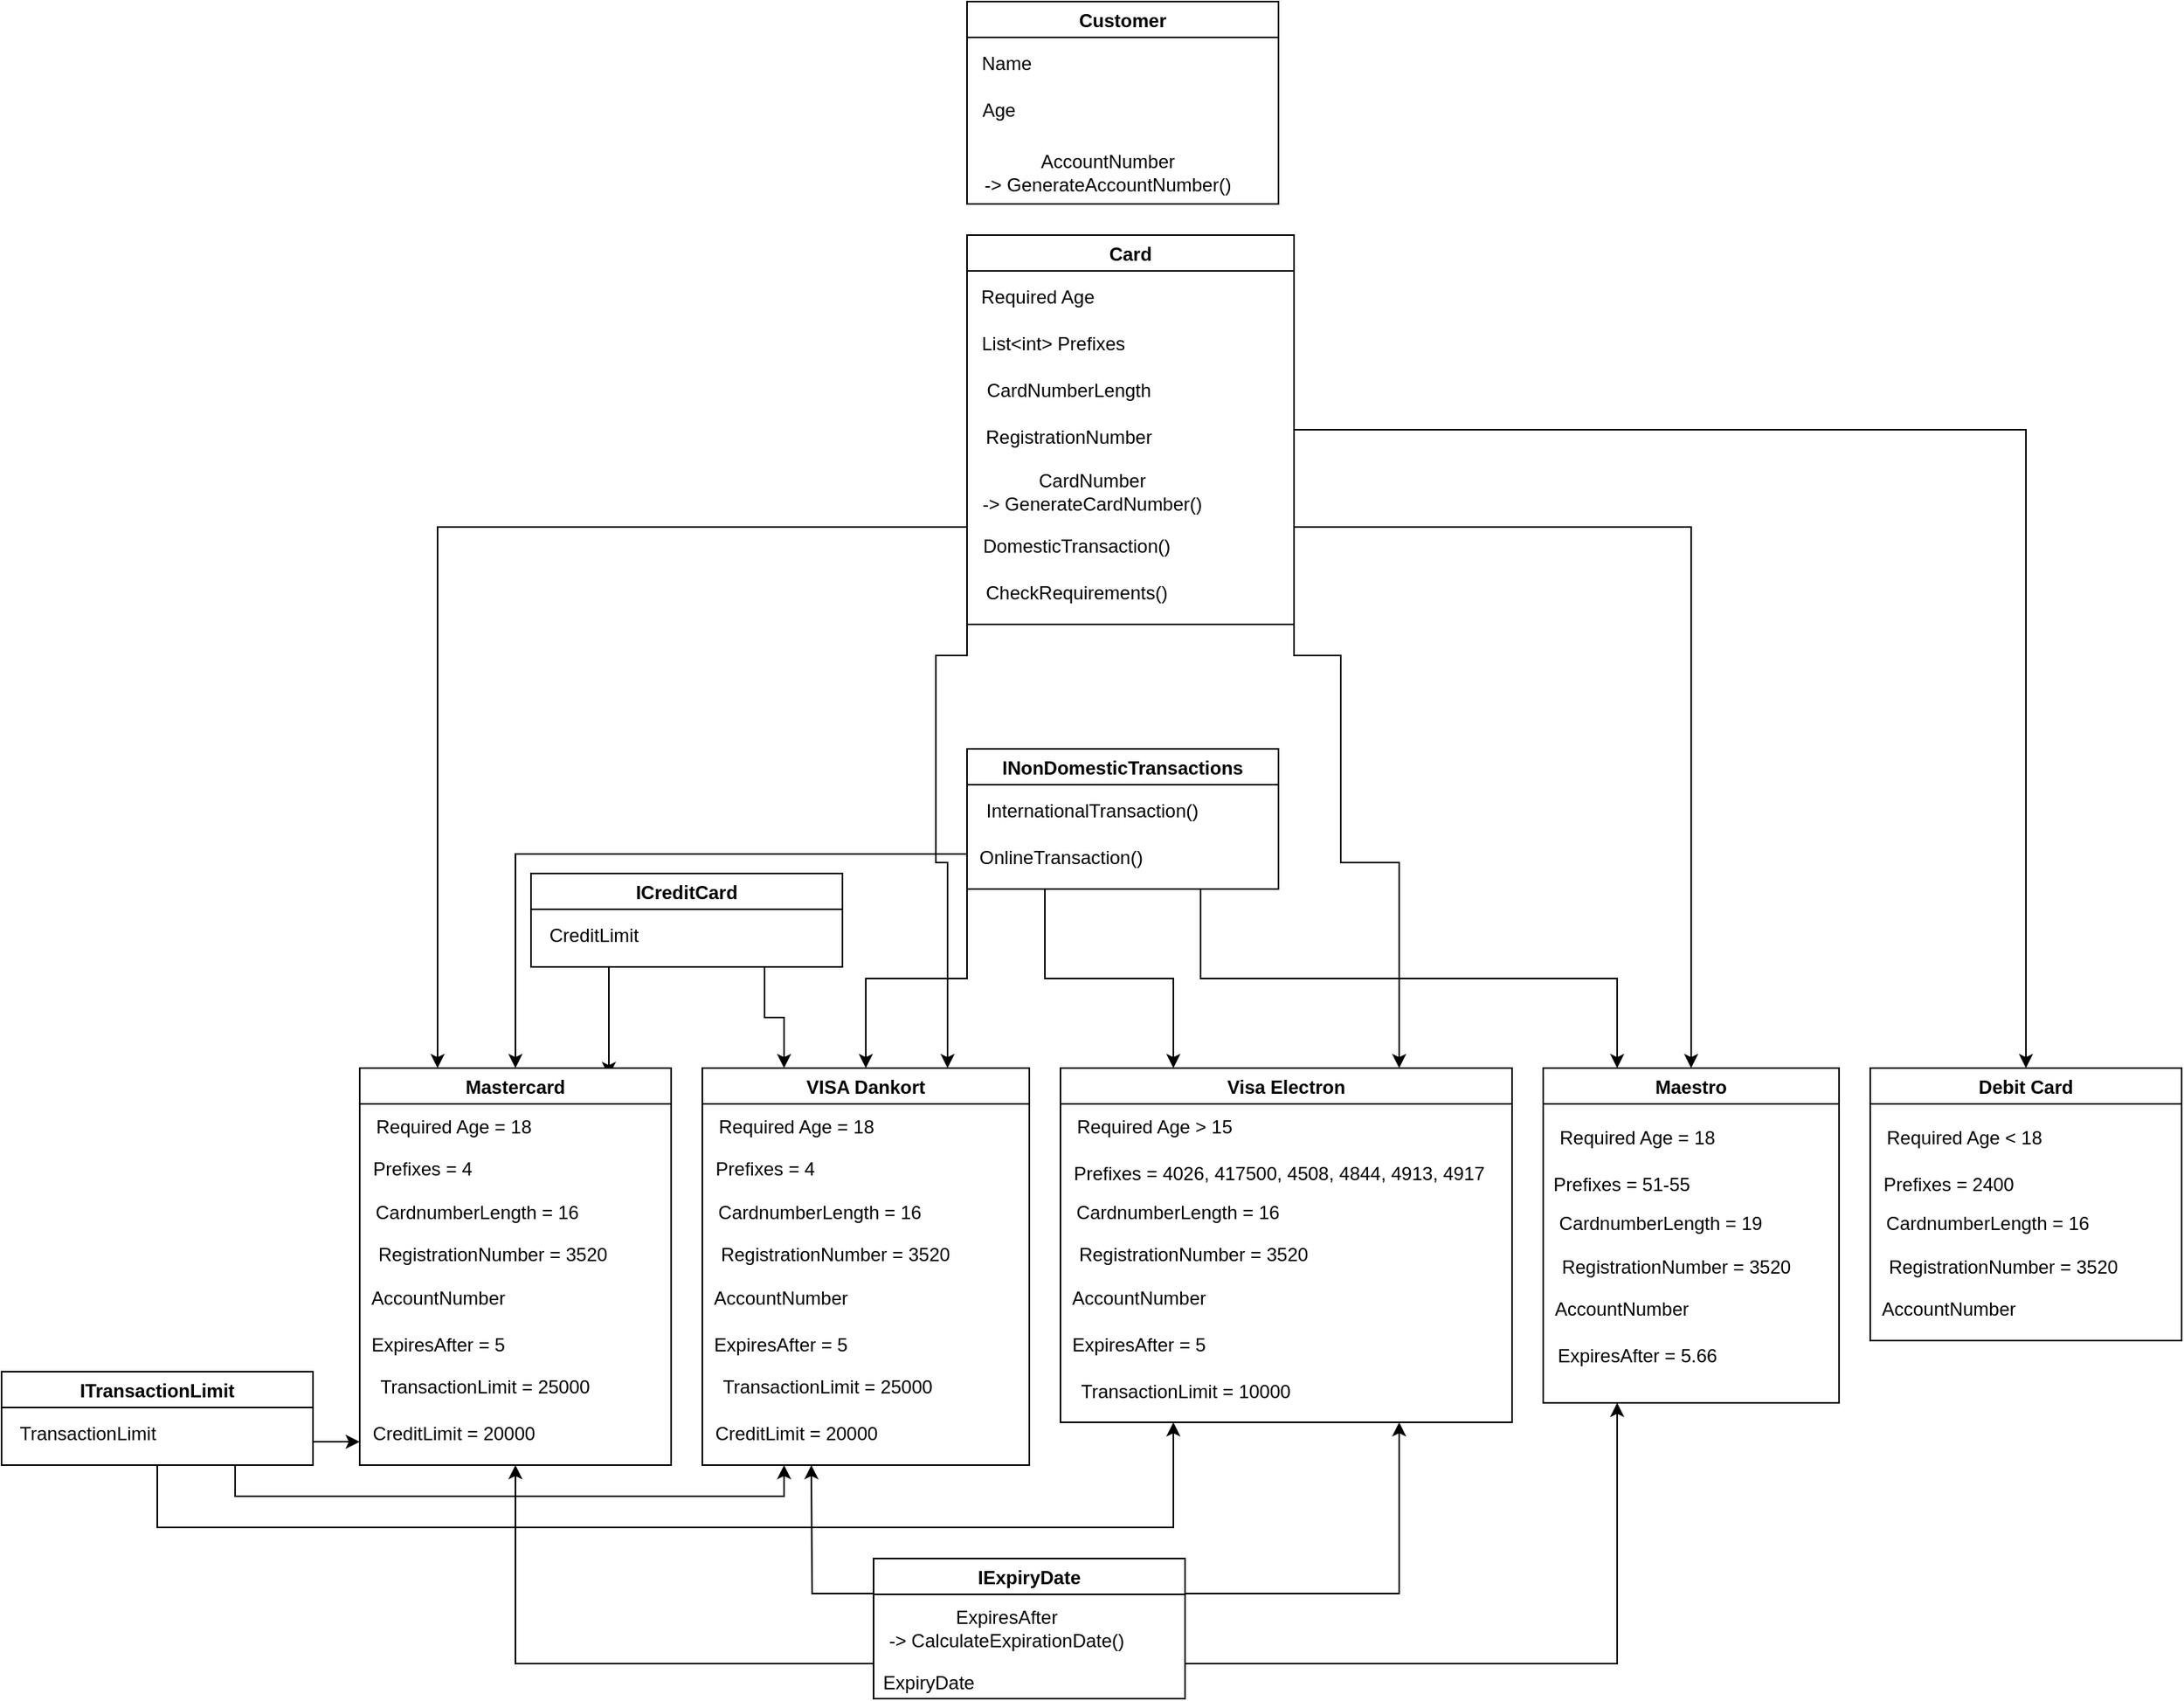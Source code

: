 <mxfile version="16.5.2" type="github">
  <diagram id="C5RBs43oDa-KdzZeNtuy" name="Page-1">
    <mxGraphModel dx="2605" dy="2109" grid="1" gridSize="10" guides="1" tooltips="1" connect="1" arrows="1" fold="1" page="1" pageScale="1" pageWidth="827" pageHeight="1169" math="0" shadow="0">
      <root>
        <mxCell id="WIyWlLk6GJQsqaUBKTNV-0" />
        <mxCell id="WIyWlLk6GJQsqaUBKTNV-1" parent="WIyWlLk6GJQsqaUBKTNV-0" />
        <mxCell id="AnMg0R0ovfiQeOs0e8Q3-82" style="edgeStyle=orthogonalEdgeStyle;rounded=0;orthogonalLoop=1;jettySize=auto;html=1;exitX=1;exitY=0.5;exitDx=0;exitDy=0;" edge="1" parent="WIyWlLk6GJQsqaUBKTNV-1" source="zxL5zWdCW-zHQKjPgyib-11" target="zxL5zWdCW-zHQKjPgyib-45">
          <mxGeometry relative="1" as="geometry" />
        </mxCell>
        <mxCell id="AnMg0R0ovfiQeOs0e8Q3-87" style="edgeStyle=orthogonalEdgeStyle;rounded=0;orthogonalLoop=1;jettySize=auto;html=1;exitX=1;exitY=0.75;exitDx=0;exitDy=0;entryX=0.5;entryY=0;entryDx=0;entryDy=0;" edge="1" parent="WIyWlLk6GJQsqaUBKTNV-1" source="zxL5zWdCW-zHQKjPgyib-11" target="zxL5zWdCW-zHQKjPgyib-53">
          <mxGeometry relative="1" as="geometry" />
        </mxCell>
        <mxCell id="AnMg0R0ovfiQeOs0e8Q3-88" style="edgeStyle=orthogonalEdgeStyle;rounded=0;orthogonalLoop=1;jettySize=auto;html=1;exitX=1;exitY=1;exitDx=0;exitDy=0;entryX=0.75;entryY=0;entryDx=0;entryDy=0;" edge="1" parent="WIyWlLk6GJQsqaUBKTNV-1" source="zxL5zWdCW-zHQKjPgyib-11" target="AnMg0R0ovfiQeOs0e8Q3-0">
          <mxGeometry relative="1" as="geometry">
            <Array as="points">
              <mxPoint x="200" y="220" />
              <mxPoint x="200" y="353" />
              <mxPoint x="237" y="353" />
            </Array>
          </mxGeometry>
        </mxCell>
        <mxCell id="AnMg0R0ovfiQeOs0e8Q3-89" style="edgeStyle=orthogonalEdgeStyle;rounded=0;orthogonalLoop=1;jettySize=auto;html=1;exitX=0;exitY=1;exitDx=0;exitDy=0;entryX=0.75;entryY=0;entryDx=0;entryDy=0;" edge="1" parent="WIyWlLk6GJQsqaUBKTNV-1" source="zxL5zWdCW-zHQKjPgyib-11" target="AnMg0R0ovfiQeOs0e8Q3-5">
          <mxGeometry relative="1" as="geometry">
            <Array as="points">
              <mxPoint x="-60" y="220" />
              <mxPoint x="-60" y="353" />
              <mxPoint x="-53" y="353" />
            </Array>
          </mxGeometry>
        </mxCell>
        <mxCell id="AnMg0R0ovfiQeOs0e8Q3-90" style="edgeStyle=orthogonalEdgeStyle;rounded=0;orthogonalLoop=1;jettySize=auto;html=1;exitX=0;exitY=0.75;exitDx=0;exitDy=0;entryX=0.25;entryY=0;entryDx=0;entryDy=0;" edge="1" parent="WIyWlLk6GJQsqaUBKTNV-1" source="zxL5zWdCW-zHQKjPgyib-11" target="AnMg0R0ovfiQeOs0e8Q3-10">
          <mxGeometry relative="1" as="geometry">
            <mxPoint x="-250" y="240" as="targetPoint" />
          </mxGeometry>
        </mxCell>
        <mxCell id="zxL5zWdCW-zHQKjPgyib-11" value="Card" style="swimlane;" parent="WIyWlLk6GJQsqaUBKTNV-1" vertex="1">
          <mxGeometry x="-40" y="-50" width="210" height="250" as="geometry" />
        </mxCell>
        <mxCell id="zxL5zWdCW-zHQKjPgyib-12" value="Required Age" style="text;html=1;align=center;verticalAlign=middle;resizable=0;points=[];autosize=1;strokeColor=none;fillColor=none;" parent="zxL5zWdCW-zHQKjPgyib-11" vertex="1">
          <mxGeometry y="30" width="90" height="20" as="geometry" />
        </mxCell>
        <mxCell id="zxL5zWdCW-zHQKjPgyib-28" value="DomesticTransaction()" style="text;html=1;align=center;verticalAlign=middle;resizable=0;points=[];autosize=1;strokeColor=none;fillColor=none;" parent="zxL5zWdCW-zHQKjPgyib-11" vertex="1">
          <mxGeometry y="190" width="140" height="20" as="geometry" />
        </mxCell>
        <mxCell id="zxL5zWdCW-zHQKjPgyib-32" value="List&amp;lt;int&amp;gt; Prefixes" style="text;html=1;align=center;verticalAlign=middle;resizable=0;points=[];autosize=1;strokeColor=none;fillColor=none;" parent="zxL5zWdCW-zHQKjPgyib-11" vertex="1">
          <mxGeometry y="60" width="110" height="20" as="geometry" />
        </mxCell>
        <mxCell id="zxL5zWdCW-zHQKjPgyib-33" value="CardNumberLength" style="text;html=1;align=center;verticalAlign=middle;resizable=0;points=[];autosize=1;strokeColor=none;fillColor=none;" parent="zxL5zWdCW-zHQKjPgyib-11" vertex="1">
          <mxGeometry y="90" width="130" height="20" as="geometry" />
        </mxCell>
        <mxCell id="zxL5zWdCW-zHQKjPgyib-34" value="&lt;div&gt;CardNumber &lt;br&gt;&lt;/div&gt;&lt;div&gt;-&amp;gt; GenerateCardNumber()&lt;/div&gt;" style="text;html=1;align=center;verticalAlign=middle;resizable=0;points=[];autosize=1;strokeColor=none;fillColor=none;" parent="zxL5zWdCW-zHQKjPgyib-11" vertex="1">
          <mxGeometry y="150" width="160" height="30" as="geometry" />
        </mxCell>
        <mxCell id="zxL5zWdCW-zHQKjPgyib-42" value="&lt;div&gt;RegistrationNumber&lt;/div&gt;" style="text;html=1;align=center;verticalAlign=middle;resizable=0;points=[];autosize=1;strokeColor=none;fillColor=none;" parent="zxL5zWdCW-zHQKjPgyib-11" vertex="1">
          <mxGeometry y="120" width="130" height="20" as="geometry" />
        </mxCell>
        <mxCell id="AnMg0R0ovfiQeOs0e8Q3-94" value="CheckRequirements()" style="text;html=1;align=center;verticalAlign=middle;resizable=0;points=[];autosize=1;strokeColor=none;fillColor=none;" vertex="1" parent="zxL5zWdCW-zHQKjPgyib-11">
          <mxGeometry y="220" width="140" height="20" as="geometry" />
        </mxCell>
        <mxCell id="AnMg0R0ovfiQeOs0e8Q3-39" style="edgeStyle=orthogonalEdgeStyle;rounded=0;orthogonalLoop=1;jettySize=auto;html=1;exitX=0.25;exitY=1;exitDx=0;exitDy=0;entryX=0.8;entryY=0.02;entryDx=0;entryDy=0;entryPerimeter=0;" edge="1" parent="WIyWlLk6GJQsqaUBKTNV-1" source="zxL5zWdCW-zHQKjPgyib-15" target="AnMg0R0ovfiQeOs0e8Q3-10">
          <mxGeometry relative="1" as="geometry" />
        </mxCell>
        <mxCell id="AnMg0R0ovfiQeOs0e8Q3-40" style="edgeStyle=orthogonalEdgeStyle;rounded=0;orthogonalLoop=1;jettySize=auto;html=1;exitX=0.75;exitY=1;exitDx=0;exitDy=0;entryX=0.25;entryY=0;entryDx=0;entryDy=0;" edge="1" parent="WIyWlLk6GJQsqaUBKTNV-1" source="zxL5zWdCW-zHQKjPgyib-15" target="AnMg0R0ovfiQeOs0e8Q3-5">
          <mxGeometry relative="1" as="geometry" />
        </mxCell>
        <mxCell id="zxL5zWdCW-zHQKjPgyib-15" value="ICreditCard" style="swimlane;" parent="WIyWlLk6GJQsqaUBKTNV-1" vertex="1">
          <mxGeometry x="-320" y="360" width="200" height="60" as="geometry" />
        </mxCell>
        <mxCell id="zxL5zWdCW-zHQKjPgyib-14" value="&lt;div&gt;CreditLimit&lt;/div&gt;" style="text;html=1;align=center;verticalAlign=middle;resizable=0;points=[];autosize=1;strokeColor=none;fillColor=none;" parent="zxL5zWdCW-zHQKjPgyib-15" vertex="1">
          <mxGeometry y="30" width="80" height="20" as="geometry" />
        </mxCell>
        <mxCell id="AnMg0R0ovfiQeOs0e8Q3-53" style="edgeStyle=orthogonalEdgeStyle;rounded=0;orthogonalLoop=1;jettySize=auto;html=1;exitX=1;exitY=0.75;exitDx=0;exitDy=0;entryX=0;entryY=0.737;entryDx=0;entryDy=0;entryPerimeter=0;" edge="1" parent="WIyWlLk6GJQsqaUBKTNV-1" source="zxL5zWdCW-zHQKjPgyib-16" target="AnMg0R0ovfiQeOs0e8Q3-33">
          <mxGeometry relative="1" as="geometry" />
        </mxCell>
        <mxCell id="AnMg0R0ovfiQeOs0e8Q3-54" style="edgeStyle=orthogonalEdgeStyle;rounded=0;orthogonalLoop=1;jettySize=auto;html=1;exitX=0.75;exitY=1;exitDx=0;exitDy=0;entryX=0.25;entryY=1;entryDx=0;entryDy=0;" edge="1" parent="WIyWlLk6GJQsqaUBKTNV-1" source="zxL5zWdCW-zHQKjPgyib-16" target="AnMg0R0ovfiQeOs0e8Q3-5">
          <mxGeometry relative="1" as="geometry" />
        </mxCell>
        <mxCell id="AnMg0R0ovfiQeOs0e8Q3-55" style="edgeStyle=orthogonalEdgeStyle;rounded=0;orthogonalLoop=1;jettySize=auto;html=1;exitX=0.5;exitY=1;exitDx=0;exitDy=0;entryX=0.25;entryY=1;entryDx=0;entryDy=0;" edge="1" parent="WIyWlLk6GJQsqaUBKTNV-1" source="zxL5zWdCW-zHQKjPgyib-16" target="AnMg0R0ovfiQeOs0e8Q3-0">
          <mxGeometry relative="1" as="geometry">
            <Array as="points">
              <mxPoint x="-560" y="780" />
              <mxPoint x="93" y="780" />
            </Array>
          </mxGeometry>
        </mxCell>
        <mxCell id="zxL5zWdCW-zHQKjPgyib-16" value="ITransactionLimit" style="swimlane;startSize=23;" parent="WIyWlLk6GJQsqaUBKTNV-1" vertex="1">
          <mxGeometry x="-660" y="680" width="200" height="60" as="geometry" />
        </mxCell>
        <mxCell id="zxL5zWdCW-zHQKjPgyib-17" value="&lt;div&gt;TransactionLimit&lt;/div&gt;" style="text;html=1;align=center;verticalAlign=middle;resizable=0;points=[];autosize=1;strokeColor=none;fillColor=none;" parent="zxL5zWdCW-zHQKjPgyib-16" vertex="1">
          <mxGeometry y="30" width="110" height="20" as="geometry" />
        </mxCell>
        <mxCell id="AnMg0R0ovfiQeOs0e8Q3-43" style="edgeStyle=orthogonalEdgeStyle;rounded=0;orthogonalLoop=1;jettySize=auto;html=1;exitX=0;exitY=0.75;exitDx=0;exitDy=0;entryX=0.5;entryY=0;entryDx=0;entryDy=0;" edge="1" parent="WIyWlLk6GJQsqaUBKTNV-1" source="zxL5zWdCW-zHQKjPgyib-29" target="AnMg0R0ovfiQeOs0e8Q3-10">
          <mxGeometry relative="1" as="geometry" />
        </mxCell>
        <mxCell id="AnMg0R0ovfiQeOs0e8Q3-44" style="edgeStyle=orthogonalEdgeStyle;rounded=0;orthogonalLoop=1;jettySize=auto;html=1;exitX=0;exitY=1;exitDx=0;exitDy=0;entryX=0.5;entryY=0;entryDx=0;entryDy=0;" edge="1" parent="WIyWlLk6GJQsqaUBKTNV-1" source="zxL5zWdCW-zHQKjPgyib-29" target="AnMg0R0ovfiQeOs0e8Q3-5">
          <mxGeometry relative="1" as="geometry" />
        </mxCell>
        <mxCell id="AnMg0R0ovfiQeOs0e8Q3-45" style="edgeStyle=orthogonalEdgeStyle;rounded=0;orthogonalLoop=1;jettySize=auto;html=1;exitX=0.25;exitY=1;exitDx=0;exitDy=0;entryX=0.25;entryY=0;entryDx=0;entryDy=0;" edge="1" parent="WIyWlLk6GJQsqaUBKTNV-1" source="zxL5zWdCW-zHQKjPgyib-29" target="AnMg0R0ovfiQeOs0e8Q3-0">
          <mxGeometry relative="1" as="geometry" />
        </mxCell>
        <mxCell id="AnMg0R0ovfiQeOs0e8Q3-47" style="edgeStyle=orthogonalEdgeStyle;rounded=0;orthogonalLoop=1;jettySize=auto;html=1;exitX=0.75;exitY=1;exitDx=0;exitDy=0;entryX=0.25;entryY=0;entryDx=0;entryDy=0;" edge="1" parent="WIyWlLk6GJQsqaUBKTNV-1" source="zxL5zWdCW-zHQKjPgyib-29" target="zxL5zWdCW-zHQKjPgyib-53">
          <mxGeometry relative="1" as="geometry" />
        </mxCell>
        <mxCell id="zxL5zWdCW-zHQKjPgyib-29" value="INonDomesticTransactions" style="swimlane;" parent="WIyWlLk6GJQsqaUBKTNV-1" vertex="1">
          <mxGeometry x="-40" y="280" width="200" height="90" as="geometry" />
        </mxCell>
        <mxCell id="zxL5zWdCW-zHQKjPgyib-30" value="InternationalTransaction()" style="text;html=1;align=center;verticalAlign=middle;resizable=0;points=[];autosize=1;strokeColor=none;fillColor=none;" parent="zxL5zWdCW-zHQKjPgyib-29" vertex="1">
          <mxGeometry y="30" width="160" height="20" as="geometry" />
        </mxCell>
        <mxCell id="zxL5zWdCW-zHQKjPgyib-31" value="OnlineTransaction()" style="text;html=1;align=center;verticalAlign=middle;resizable=0;points=[];autosize=1;strokeColor=none;fillColor=none;" parent="zxL5zWdCW-zHQKjPgyib-29" vertex="1">
          <mxGeometry y="60" width="120" height="20" as="geometry" />
        </mxCell>
        <mxCell id="AnMg0R0ovfiQeOs0e8Q3-59" style="edgeStyle=orthogonalEdgeStyle;rounded=0;orthogonalLoop=1;jettySize=auto;html=1;exitX=1;exitY=0.75;exitDx=0;exitDy=0;entryX=0.25;entryY=1;entryDx=0;entryDy=0;" edge="1" parent="WIyWlLk6GJQsqaUBKTNV-1" source="zxL5zWdCW-zHQKjPgyib-38" target="zxL5zWdCW-zHQKjPgyib-53">
          <mxGeometry relative="1" as="geometry" />
        </mxCell>
        <mxCell id="AnMg0R0ovfiQeOs0e8Q3-60" style="edgeStyle=orthogonalEdgeStyle;rounded=0;orthogonalLoop=1;jettySize=auto;html=1;exitX=1;exitY=0.25;exitDx=0;exitDy=0;entryX=0.75;entryY=1;entryDx=0;entryDy=0;" edge="1" parent="WIyWlLk6GJQsqaUBKTNV-1" source="zxL5zWdCW-zHQKjPgyib-38" target="AnMg0R0ovfiQeOs0e8Q3-0">
          <mxGeometry relative="1" as="geometry" />
        </mxCell>
        <mxCell id="AnMg0R0ovfiQeOs0e8Q3-61" style="edgeStyle=orthogonalEdgeStyle;rounded=0;orthogonalLoop=1;jettySize=auto;html=1;exitX=0;exitY=0.25;exitDx=0;exitDy=0;" edge="1" parent="WIyWlLk6GJQsqaUBKTNV-1" source="zxL5zWdCW-zHQKjPgyib-38">
          <mxGeometry relative="1" as="geometry">
            <mxPoint x="-140" y="740" as="targetPoint" />
          </mxGeometry>
        </mxCell>
        <mxCell id="AnMg0R0ovfiQeOs0e8Q3-62" style="edgeStyle=orthogonalEdgeStyle;rounded=0;orthogonalLoop=1;jettySize=auto;html=1;exitX=0;exitY=0.75;exitDx=0;exitDy=0;entryX=0.5;entryY=1;entryDx=0;entryDy=0;" edge="1" parent="WIyWlLk6GJQsqaUBKTNV-1" source="zxL5zWdCW-zHQKjPgyib-38" target="AnMg0R0ovfiQeOs0e8Q3-10">
          <mxGeometry relative="1" as="geometry" />
        </mxCell>
        <mxCell id="zxL5zWdCW-zHQKjPgyib-38" value="IExpiryDate" style="swimlane;" parent="WIyWlLk6GJQsqaUBKTNV-1" vertex="1">
          <mxGeometry x="-100" y="800" width="200" height="90" as="geometry" />
        </mxCell>
        <mxCell id="zxL5zWdCW-zHQKjPgyib-37" value="&lt;div&gt;ExpiresAfter&lt;/div&gt;&lt;div&gt;-&amp;gt; CalculateExpirationDate()&lt;br&gt;&lt;/div&gt;" style="text;html=1;align=center;verticalAlign=middle;resizable=0;points=[];autosize=1;strokeColor=none;fillColor=none;" parent="zxL5zWdCW-zHQKjPgyib-38" vertex="1">
          <mxGeometry y="30" width="170" height="30" as="geometry" />
        </mxCell>
        <mxCell id="AnMg0R0ovfiQeOs0e8Q3-99" value="ExpiryDate" style="text;html=1;align=center;verticalAlign=middle;resizable=0;points=[];autosize=1;strokeColor=none;fillColor=none;" vertex="1" parent="zxL5zWdCW-zHQKjPgyib-38">
          <mxGeometry y="70" width="70" height="20" as="geometry" />
        </mxCell>
        <mxCell id="zxL5zWdCW-zHQKjPgyib-39" value="Customer" style="swimlane;" parent="WIyWlLk6GJQsqaUBKTNV-1" vertex="1">
          <mxGeometry x="-40" y="-200" width="200" height="130" as="geometry" />
        </mxCell>
        <mxCell id="zxL5zWdCW-zHQKjPgyib-40" value="Name" style="text;html=1;align=center;verticalAlign=middle;resizable=0;points=[];autosize=1;strokeColor=none;fillColor=none;" parent="zxL5zWdCW-zHQKjPgyib-39" vertex="1">
          <mxGeometry y="30" width="50" height="20" as="geometry" />
        </mxCell>
        <mxCell id="zxL5zWdCW-zHQKjPgyib-41" value="Age" style="text;html=1;align=center;verticalAlign=middle;resizable=0;points=[];autosize=1;strokeColor=none;fillColor=none;" parent="zxL5zWdCW-zHQKjPgyib-39" vertex="1">
          <mxGeometry y="60" width="40" height="20" as="geometry" />
        </mxCell>
        <mxCell id="AnMg0R0ovfiQeOs0e8Q3-95" value="&lt;div&gt;AccountNumber&lt;/div&gt;&lt;div&gt;-&amp;gt; GenerateAccountNumber()&lt;br&gt;&lt;/div&gt;" style="text;html=1;align=center;verticalAlign=middle;resizable=0;points=[];autosize=1;strokeColor=none;fillColor=none;" vertex="1" parent="zxL5zWdCW-zHQKjPgyib-39">
          <mxGeometry y="95" width="180" height="30" as="geometry" />
        </mxCell>
        <mxCell id="zxL5zWdCW-zHQKjPgyib-45" value="Debit Card" style="swimlane;" parent="WIyWlLk6GJQsqaUBKTNV-1" vertex="1">
          <mxGeometry x="540" y="485" width="200" height="175" as="geometry" />
        </mxCell>
        <mxCell id="zxL5zWdCW-zHQKjPgyib-47" value="Required Age &amp;lt; 18" style="text;html=1;align=center;verticalAlign=middle;resizable=0;points=[];autosize=1;strokeColor=none;fillColor=none;" parent="zxL5zWdCW-zHQKjPgyib-45" vertex="1">
          <mxGeometry y="35" width="120" height="20" as="geometry" />
        </mxCell>
        <mxCell id="zxL5zWdCW-zHQKjPgyib-48" value="Prefixes = 2400" style="text;html=1;align=center;verticalAlign=middle;resizable=0;points=[];autosize=1;strokeColor=none;fillColor=none;" parent="zxL5zWdCW-zHQKjPgyib-45" vertex="1">
          <mxGeometry y="65" width="100" height="20" as="geometry" />
        </mxCell>
        <mxCell id="zxL5zWdCW-zHQKjPgyib-49" value="CardnumberLength = 16" style="text;html=1;align=center;verticalAlign=middle;resizable=0;points=[];autosize=1;strokeColor=none;fillColor=none;" parent="zxL5zWdCW-zHQKjPgyib-45" vertex="1">
          <mxGeometry y="90" width="150" height="20" as="geometry" />
        </mxCell>
        <mxCell id="zxL5zWdCW-zHQKjPgyib-50" value="RegistrationNumber = 3520" style="text;html=1;align=center;verticalAlign=middle;resizable=0;points=[];autosize=1;strokeColor=none;fillColor=none;" parent="zxL5zWdCW-zHQKjPgyib-45" vertex="1">
          <mxGeometry y="117.5" width="170" height="20" as="geometry" />
        </mxCell>
        <mxCell id="zxL5zWdCW-zHQKjPgyib-51" value="AccountNumber" style="text;html=1;align=center;verticalAlign=middle;resizable=0;points=[];autosize=1;strokeColor=none;fillColor=none;" parent="zxL5zWdCW-zHQKjPgyib-45" vertex="1">
          <mxGeometry y="145" width="100" height="20" as="geometry" />
        </mxCell>
        <mxCell id="zxL5zWdCW-zHQKjPgyib-53" value="Maestro" style="swimlane;" parent="WIyWlLk6GJQsqaUBKTNV-1" vertex="1">
          <mxGeometry x="330" y="485" width="190" height="215" as="geometry" />
        </mxCell>
        <mxCell id="zxL5zWdCW-zHQKjPgyib-59" value="Required Age = 18" style="text;html=1;align=center;verticalAlign=middle;resizable=0;points=[];autosize=1;strokeColor=none;fillColor=none;" parent="zxL5zWdCW-zHQKjPgyib-53" vertex="1">
          <mxGeometry y="35" width="120" height="20" as="geometry" />
        </mxCell>
        <mxCell id="zxL5zWdCW-zHQKjPgyib-60" value="Prefixes = 51-55" style="text;html=1;align=center;verticalAlign=middle;resizable=0;points=[];autosize=1;strokeColor=none;fillColor=none;" parent="zxL5zWdCW-zHQKjPgyib-53" vertex="1">
          <mxGeometry y="65" width="100" height="20" as="geometry" />
        </mxCell>
        <mxCell id="zxL5zWdCW-zHQKjPgyib-61" value="CardnumberLength = 19" style="text;html=1;align=center;verticalAlign=middle;resizable=0;points=[];autosize=1;strokeColor=none;fillColor=none;" parent="zxL5zWdCW-zHQKjPgyib-53" vertex="1">
          <mxGeometry y="90" width="150" height="20" as="geometry" />
        </mxCell>
        <mxCell id="zxL5zWdCW-zHQKjPgyib-62" value="RegistrationNumber = 3520" style="text;html=1;align=center;verticalAlign=middle;resizable=0;points=[];autosize=1;strokeColor=none;fillColor=none;" parent="zxL5zWdCW-zHQKjPgyib-53" vertex="1">
          <mxGeometry y="117.5" width="170" height="20" as="geometry" />
        </mxCell>
        <mxCell id="zxL5zWdCW-zHQKjPgyib-63" value="AccountNumber" style="text;html=1;align=center;verticalAlign=middle;resizable=0;points=[];autosize=1;strokeColor=none;fillColor=none;" parent="zxL5zWdCW-zHQKjPgyib-53" vertex="1">
          <mxGeometry y="145" width="100" height="20" as="geometry" />
        </mxCell>
        <mxCell id="zxL5zWdCW-zHQKjPgyib-64" value="ExpiresAfter = 5.66" style="text;html=1;align=center;verticalAlign=middle;resizable=0;points=[];autosize=1;strokeColor=none;fillColor=none;" parent="zxL5zWdCW-zHQKjPgyib-53" vertex="1">
          <mxGeometry y="175" width="120" height="20" as="geometry" />
        </mxCell>
        <mxCell id="AnMg0R0ovfiQeOs0e8Q3-0" value="Visa Electron" style="swimlane;" vertex="1" parent="WIyWlLk6GJQsqaUBKTNV-1">
          <mxGeometry x="20" y="485" width="290" height="227.5" as="geometry" />
        </mxCell>
        <mxCell id="AnMg0R0ovfiQeOs0e8Q3-11" value="Required Age &amp;gt; 15" style="text;html=1;align=center;verticalAlign=middle;resizable=0;points=[];autosize=1;strokeColor=none;fillColor=none;" vertex="1" parent="AnMg0R0ovfiQeOs0e8Q3-0">
          <mxGeometry y="27.5" width="120" height="20" as="geometry" />
        </mxCell>
        <mxCell id="AnMg0R0ovfiQeOs0e8Q3-12" value="Prefixes = 4026, 417500, 4508, 4844, 4913, 4917" style="text;html=1;align=center;verticalAlign=middle;resizable=0;points=[];autosize=1;strokeColor=none;fillColor=none;" vertex="1" parent="AnMg0R0ovfiQeOs0e8Q3-0">
          <mxGeometry y="57.5" width="280" height="20" as="geometry" />
        </mxCell>
        <mxCell id="AnMg0R0ovfiQeOs0e8Q3-13" value="&lt;div&gt;CardnumberLength = 16&lt;/div&gt;" style="text;html=1;align=center;verticalAlign=middle;resizable=0;points=[];autosize=1;strokeColor=none;fillColor=none;" vertex="1" parent="AnMg0R0ovfiQeOs0e8Q3-0">
          <mxGeometry y="82.5" width="150" height="20" as="geometry" />
        </mxCell>
        <mxCell id="AnMg0R0ovfiQeOs0e8Q3-14" value="RegistrationNumber = 3520" style="text;html=1;align=center;verticalAlign=middle;resizable=0;points=[];autosize=1;strokeColor=none;fillColor=none;" vertex="1" parent="AnMg0R0ovfiQeOs0e8Q3-0">
          <mxGeometry y="110" width="170" height="20" as="geometry" />
        </mxCell>
        <mxCell id="AnMg0R0ovfiQeOs0e8Q3-15" value="AccountNumber" style="text;html=1;align=center;verticalAlign=middle;resizable=0;points=[];autosize=1;strokeColor=none;fillColor=none;" vertex="1" parent="AnMg0R0ovfiQeOs0e8Q3-0">
          <mxGeometry y="137.5" width="100" height="20" as="geometry" />
        </mxCell>
        <mxCell id="AnMg0R0ovfiQeOs0e8Q3-16" value="ExpiresAfter = 5" style="text;html=1;align=center;verticalAlign=middle;resizable=0;points=[];autosize=1;strokeColor=none;fillColor=none;" vertex="1" parent="AnMg0R0ovfiQeOs0e8Q3-0">
          <mxGeometry y="167.5" width="100" height="20" as="geometry" />
        </mxCell>
        <mxCell id="AnMg0R0ovfiQeOs0e8Q3-23" value="TransactionLimit = 10000" style="text;html=1;align=center;verticalAlign=middle;resizable=0;points=[];autosize=1;strokeColor=none;fillColor=none;" vertex="1" parent="AnMg0R0ovfiQeOs0e8Q3-0">
          <mxGeometry y="197.5" width="160" height="20" as="geometry" />
        </mxCell>
        <mxCell id="AnMg0R0ovfiQeOs0e8Q3-5" value="VISA Dankort" style="swimlane;" vertex="1" parent="WIyWlLk6GJQsqaUBKTNV-1">
          <mxGeometry x="-210" y="485" width="210" height="255" as="geometry" />
        </mxCell>
        <mxCell id="AnMg0R0ovfiQeOs0e8Q3-17" value="&lt;div&gt;Required Age = 18&lt;/div&gt;" style="text;html=1;align=center;verticalAlign=middle;resizable=0;points=[];autosize=1;strokeColor=none;fillColor=none;" vertex="1" parent="AnMg0R0ovfiQeOs0e8Q3-5">
          <mxGeometry y="27.5" width="120" height="20" as="geometry" />
        </mxCell>
        <mxCell id="AnMg0R0ovfiQeOs0e8Q3-18" value="Prefixes = 4" style="text;html=1;align=center;verticalAlign=middle;resizable=0;points=[];autosize=1;strokeColor=none;fillColor=none;" vertex="1" parent="AnMg0R0ovfiQeOs0e8Q3-5">
          <mxGeometry y="55" width="80" height="20" as="geometry" />
        </mxCell>
        <mxCell id="AnMg0R0ovfiQeOs0e8Q3-19" value="&lt;div&gt;CardnumberLength = 16&lt;/div&gt;" style="text;html=1;align=center;verticalAlign=middle;resizable=0;points=[];autosize=1;strokeColor=none;fillColor=none;" vertex="1" parent="AnMg0R0ovfiQeOs0e8Q3-5">
          <mxGeometry y="82.5" width="150" height="20" as="geometry" />
        </mxCell>
        <mxCell id="AnMg0R0ovfiQeOs0e8Q3-20" value="RegistrationNumber = 3520" style="text;html=1;align=center;verticalAlign=middle;resizable=0;points=[];autosize=1;strokeColor=none;fillColor=none;" vertex="1" parent="AnMg0R0ovfiQeOs0e8Q3-5">
          <mxGeometry y="110" width="170" height="20" as="geometry" />
        </mxCell>
        <mxCell id="AnMg0R0ovfiQeOs0e8Q3-21" value="AccountNumber" style="text;html=1;align=center;verticalAlign=middle;resizable=0;points=[];autosize=1;strokeColor=none;fillColor=none;" vertex="1" parent="AnMg0R0ovfiQeOs0e8Q3-5">
          <mxGeometry y="137.5" width="100" height="20" as="geometry" />
        </mxCell>
        <mxCell id="AnMg0R0ovfiQeOs0e8Q3-22" value="ExpiresAfter = 5" style="text;html=1;align=center;verticalAlign=middle;resizable=0;points=[];autosize=1;strokeColor=none;fillColor=none;" vertex="1" parent="AnMg0R0ovfiQeOs0e8Q3-5">
          <mxGeometry y="167.5" width="100" height="20" as="geometry" />
        </mxCell>
        <mxCell id="AnMg0R0ovfiQeOs0e8Q3-24" value="TransactionLimit = 25000" style="text;html=1;align=center;verticalAlign=middle;resizable=0;points=[];autosize=1;strokeColor=none;fillColor=none;" vertex="1" parent="AnMg0R0ovfiQeOs0e8Q3-5">
          <mxGeometry y="195" width="160" height="20" as="geometry" />
        </mxCell>
        <mxCell id="AnMg0R0ovfiQeOs0e8Q3-25" value="CreditLimit = 20000" style="text;html=1;align=center;verticalAlign=middle;resizable=0;points=[];autosize=1;strokeColor=none;fillColor=none;" vertex="1" parent="AnMg0R0ovfiQeOs0e8Q3-5">
          <mxGeometry y="225" width="120" height="20" as="geometry" />
        </mxCell>
        <mxCell id="AnMg0R0ovfiQeOs0e8Q3-10" value="Mastercard" style="swimlane;" vertex="1" parent="WIyWlLk6GJQsqaUBKTNV-1">
          <mxGeometry x="-430" y="485" width="200" height="255" as="geometry" />
        </mxCell>
        <mxCell id="AnMg0R0ovfiQeOs0e8Q3-26" value="&lt;div&gt;Required Age = 18&lt;/div&gt;" style="text;html=1;align=center;verticalAlign=middle;resizable=0;points=[];autosize=1;strokeColor=none;fillColor=none;" vertex="1" parent="AnMg0R0ovfiQeOs0e8Q3-10">
          <mxGeometry y="27.5" width="120" height="20" as="geometry" />
        </mxCell>
        <mxCell id="AnMg0R0ovfiQeOs0e8Q3-27" value="Prefixes = 4" style="text;html=1;align=center;verticalAlign=middle;resizable=0;points=[];autosize=1;strokeColor=none;fillColor=none;" vertex="1" parent="AnMg0R0ovfiQeOs0e8Q3-10">
          <mxGeometry y="55" width="80" height="20" as="geometry" />
        </mxCell>
        <mxCell id="AnMg0R0ovfiQeOs0e8Q3-28" value="&lt;div&gt;CardnumberLength = 16&lt;/div&gt;" style="text;html=1;align=center;verticalAlign=middle;resizable=0;points=[];autosize=1;strokeColor=none;fillColor=none;" vertex="1" parent="AnMg0R0ovfiQeOs0e8Q3-10">
          <mxGeometry y="82.5" width="150" height="20" as="geometry" />
        </mxCell>
        <mxCell id="AnMg0R0ovfiQeOs0e8Q3-29" value="RegistrationNumber = 3520" style="text;html=1;align=center;verticalAlign=middle;resizable=0;points=[];autosize=1;strokeColor=none;fillColor=none;" vertex="1" parent="AnMg0R0ovfiQeOs0e8Q3-10">
          <mxGeometry y="110" width="170" height="20" as="geometry" />
        </mxCell>
        <mxCell id="AnMg0R0ovfiQeOs0e8Q3-30" value="AccountNumber" style="text;html=1;align=center;verticalAlign=middle;resizable=0;points=[];autosize=1;strokeColor=none;fillColor=none;" vertex="1" parent="AnMg0R0ovfiQeOs0e8Q3-10">
          <mxGeometry y="137.5" width="100" height="20" as="geometry" />
        </mxCell>
        <mxCell id="AnMg0R0ovfiQeOs0e8Q3-31" value="ExpiresAfter = 5" style="text;html=1;align=center;verticalAlign=middle;resizable=0;points=[];autosize=1;strokeColor=none;fillColor=none;" vertex="1" parent="AnMg0R0ovfiQeOs0e8Q3-10">
          <mxGeometry y="167.5" width="100" height="20" as="geometry" />
        </mxCell>
        <mxCell id="AnMg0R0ovfiQeOs0e8Q3-32" value="TransactionLimit = 25000" style="text;html=1;align=center;verticalAlign=middle;resizable=0;points=[];autosize=1;strokeColor=none;fillColor=none;" vertex="1" parent="AnMg0R0ovfiQeOs0e8Q3-10">
          <mxGeometry y="195" width="160" height="20" as="geometry" />
        </mxCell>
        <mxCell id="AnMg0R0ovfiQeOs0e8Q3-33" value="CreditLimit = 20000" style="text;html=1;align=center;verticalAlign=middle;resizable=0;points=[];autosize=1;strokeColor=none;fillColor=none;" vertex="1" parent="AnMg0R0ovfiQeOs0e8Q3-10">
          <mxGeometry y="225" width="120" height="20" as="geometry" />
        </mxCell>
      </root>
    </mxGraphModel>
  </diagram>
</mxfile>
